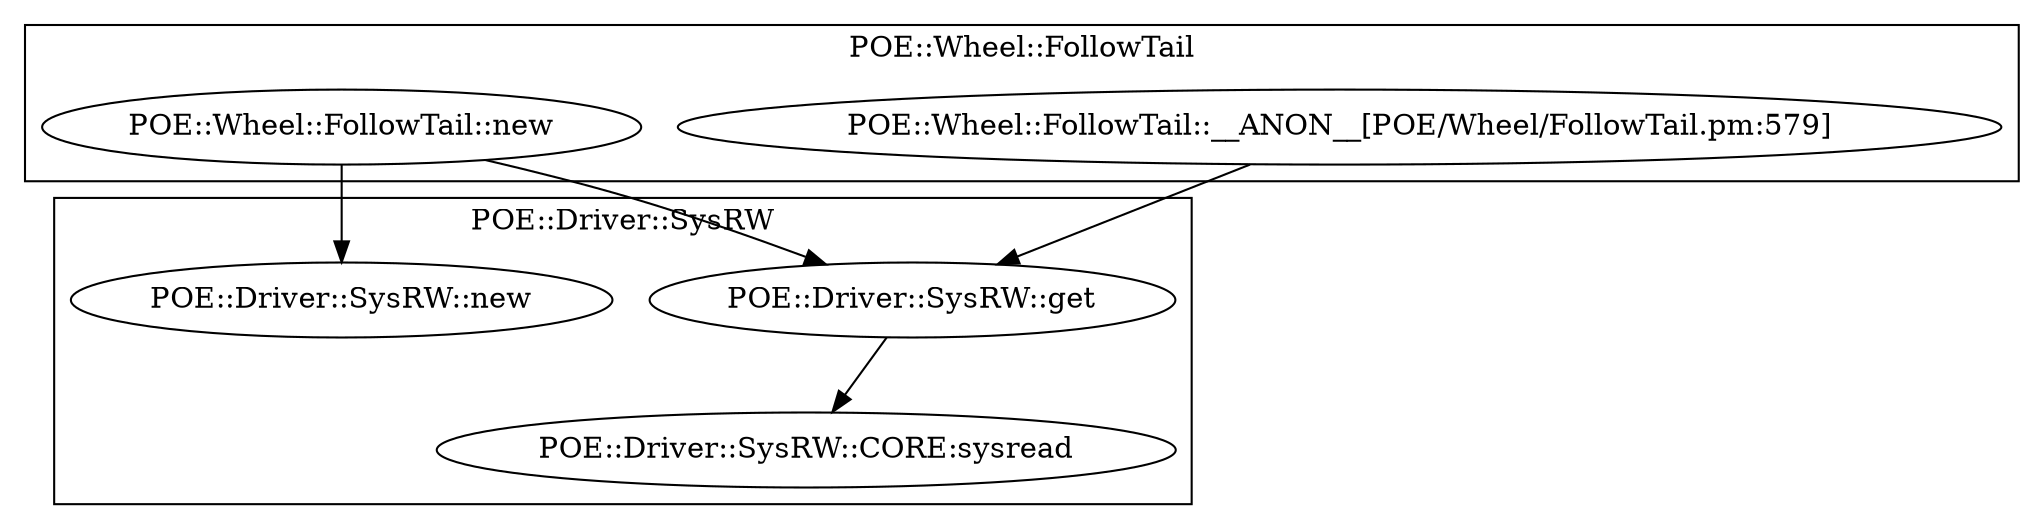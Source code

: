 digraph {
graph [overlap=false]
subgraph cluster_POE_Wheel_FollowTail {
	label="POE::Wheel::FollowTail";
	"POE::Wheel::FollowTail::__ANON__[POE/Wheel/FollowTail.pm:579]";
	"POE::Wheel::FollowTail::new";
}
subgraph cluster_POE_Driver_SysRW {
	label="POE::Driver::SysRW";
	"POE::Driver::SysRW::CORE:sysread";
	"POE::Driver::SysRW::get";
	"POE::Driver::SysRW::new";
}
"POE::Driver::SysRW::get" -> "POE::Driver::SysRW::CORE:sysread";
"POE::Wheel::FollowTail::new" -> "POE::Driver::SysRW::new";
"POE::Wheel::FollowTail::__ANON__[POE/Wheel/FollowTail.pm:579]" -> "POE::Driver::SysRW::get";
"POE::Wheel::FollowTail::new" -> "POE::Driver::SysRW::get";
}
